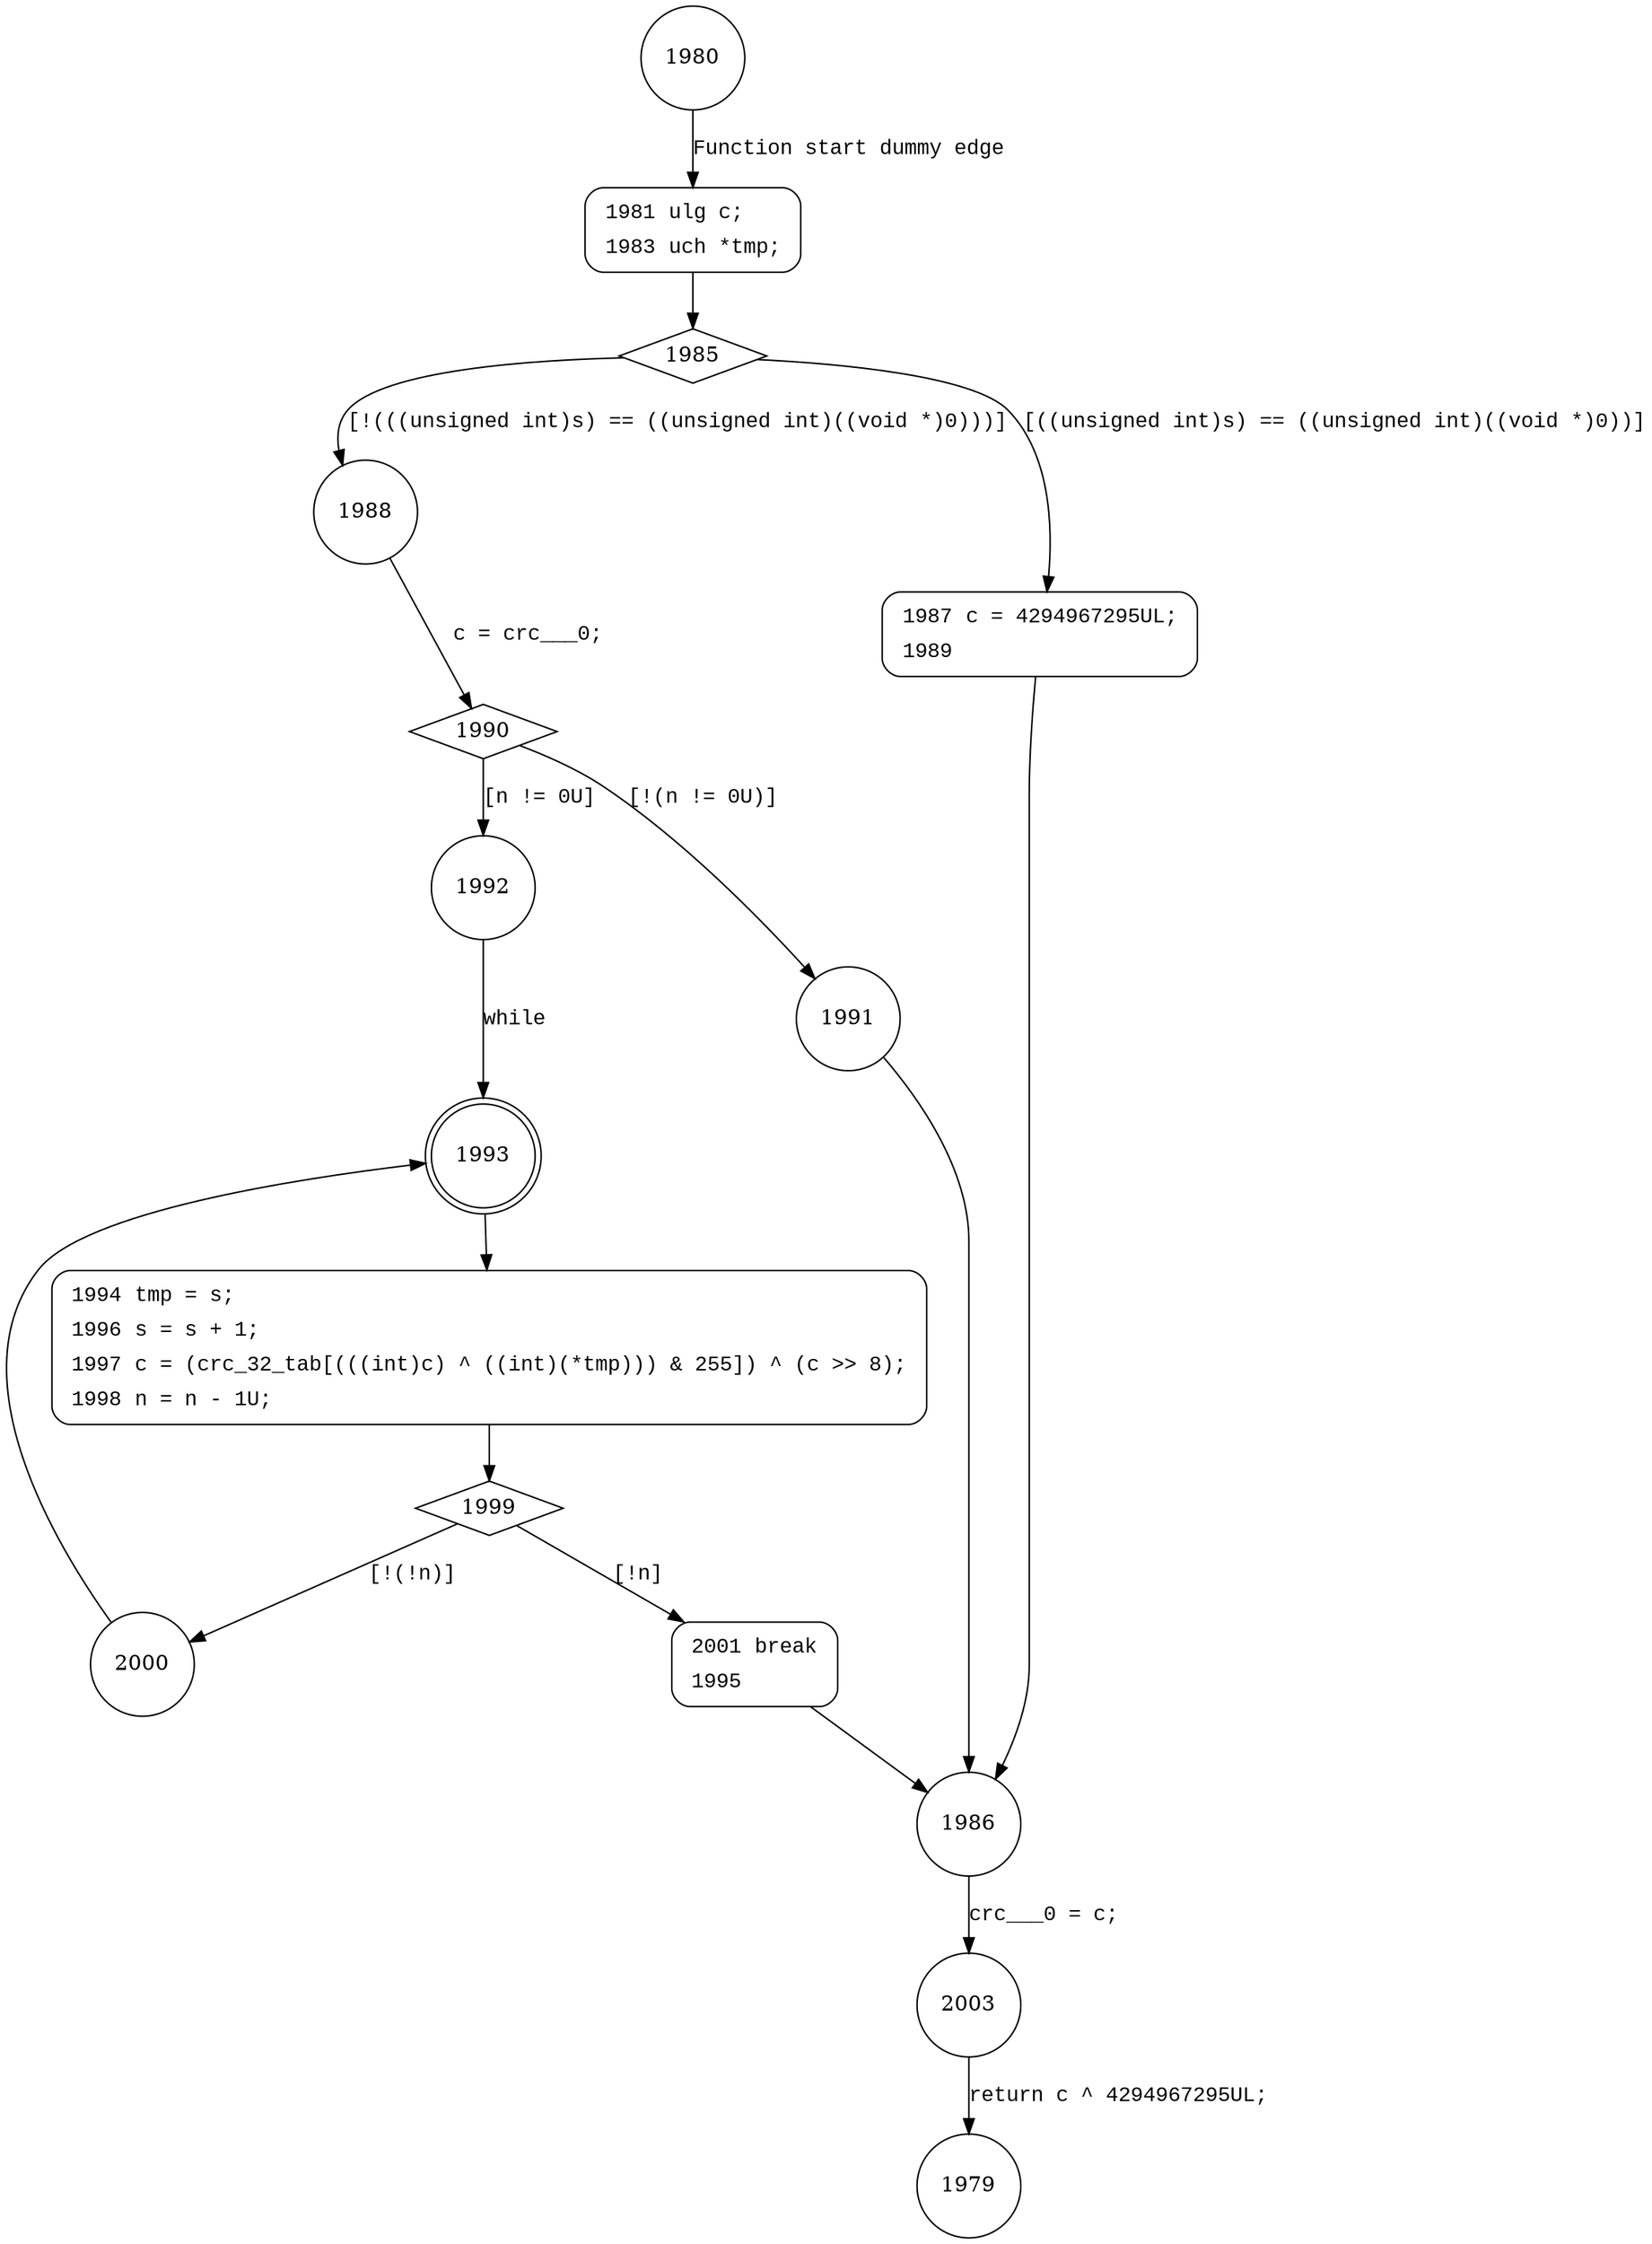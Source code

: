 digraph updcrc1 {
1980 [shape="circle"]
1981 [shape="circle"]
1985 [shape="diamond"]
1988 [shape="circle"]
1987 [shape="circle"]
1986 [shape="circle"]
2003 [shape="circle"]
1990 [shape="diamond"]
1991 [shape="circle"]
1992 [shape="circle"]
1993 [shape="doublecircle"]
1994 [shape="circle"]
1999 [shape="diamond"]
2000 [shape="circle"]
2001 [shape="circle"]
1979 [shape="circle"]
1981 [style="filled,bold" penwidth="1" fillcolor="white" fontname="Courier New" shape="Mrecord" label=<<table border="0" cellborder="0" cellpadding="3" bgcolor="white"><tr><td align="right">1981</td><td align="left">ulg c;</td></tr><tr><td align="right">1983</td><td align="left">uch *tmp;</td></tr></table>>]
1981 -> 1985[label=""]
1987 [style="filled,bold" penwidth="1" fillcolor="white" fontname="Courier New" shape="Mrecord" label=<<table border="0" cellborder="0" cellpadding="3" bgcolor="white"><tr><td align="right">1987</td><td align="left">c = 4294967295UL;</td></tr><tr><td align="right">1989</td><td align="left"></td></tr></table>>]
1987 -> 1986[label=""]
1994 [style="filled,bold" penwidth="1" fillcolor="white" fontname="Courier New" shape="Mrecord" label=<<table border="0" cellborder="0" cellpadding="3" bgcolor="white"><tr><td align="right">1994</td><td align="left">tmp = s;</td></tr><tr><td align="right">1996</td><td align="left">s = s + 1;</td></tr><tr><td align="right">1997</td><td align="left">c = (crc_32_tab[(((int)c) ^ ((int)(*tmp))) &amp; 255]) ^ (c &gt;&gt; 8);</td></tr><tr><td align="right">1998</td><td align="left">n = n - 1U;</td></tr></table>>]
1994 -> 1999[label=""]
2001 [style="filled,bold" penwidth="1" fillcolor="white" fontname="Courier New" shape="Mrecord" label=<<table border="0" cellborder="0" cellpadding="3" bgcolor="white"><tr><td align="right">2001</td><td align="left">break</td></tr><tr><td align="right">1995</td><td align="left"></td></tr></table>>]
2001 -> 1986[label=""]
1980 -> 1981 [label="Function start dummy edge" fontname="Courier New"]
1985 -> 1988 [label="[!(((unsigned int)s) == ((unsigned int)((void *)0)))]" fontname="Courier New"]
1985 -> 1987 [label="[((unsigned int)s) == ((unsigned int)((void *)0))]" fontname="Courier New"]
1986 -> 2003 [label="crc___0 = c;" fontname="Courier New"]
1988 -> 1990 [label="c = crc___0;" fontname="Courier New"]
1990 -> 1991 [label="[!(n != 0U)]" fontname="Courier New"]
1990 -> 1992 [label="[n != 0U]" fontname="Courier New"]
1993 -> 1994 [label="" fontname="Courier New"]
1999 -> 2000 [label="[!(!n)]" fontname="Courier New"]
1999 -> 2001 [label="[!n]" fontname="Courier New"]
2000 -> 1993 [label="" fontname="Courier New"]
2003 -> 1979 [label="return c ^ 4294967295UL;" fontname="Courier New"]
1992 -> 1993 [label="while" fontname="Courier New"]
1991 -> 1986 [label="" fontname="Courier New"]
}